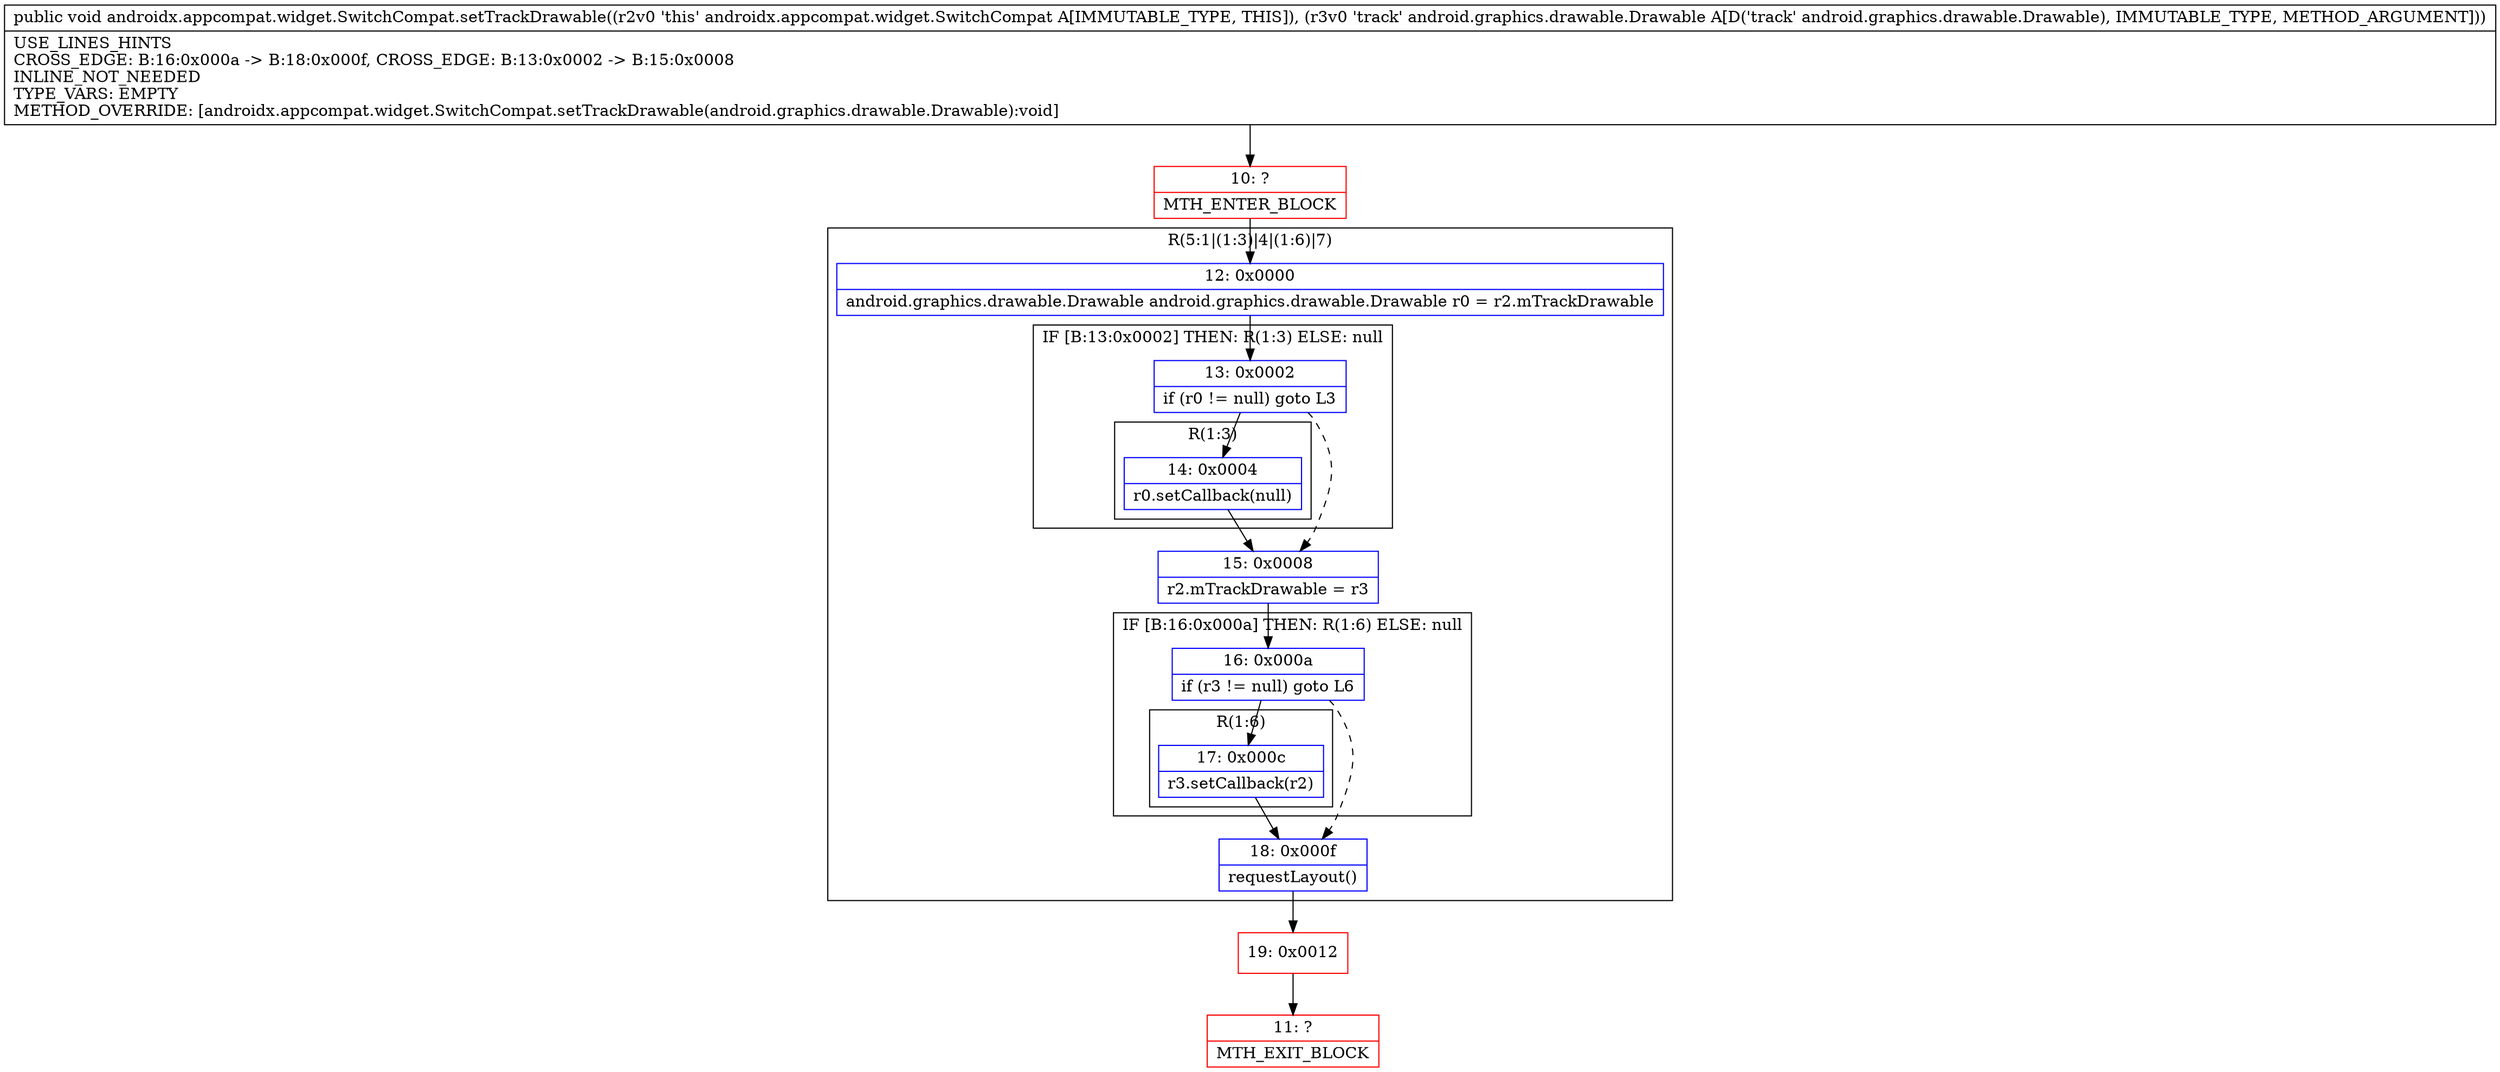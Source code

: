 digraph "CFG forandroidx.appcompat.widget.SwitchCompat.setTrackDrawable(Landroid\/graphics\/drawable\/Drawable;)V" {
subgraph cluster_Region_135318443 {
label = "R(5:1|(1:3)|4|(1:6)|7)";
node [shape=record,color=blue];
Node_12 [shape=record,label="{12\:\ 0x0000|android.graphics.drawable.Drawable android.graphics.drawable.Drawable r0 = r2.mTrackDrawable\l}"];
subgraph cluster_IfRegion_1096945170 {
label = "IF [B:13:0x0002] THEN: R(1:3) ELSE: null";
node [shape=record,color=blue];
Node_13 [shape=record,label="{13\:\ 0x0002|if (r0 != null) goto L3\l}"];
subgraph cluster_Region_1053380918 {
label = "R(1:3)";
node [shape=record,color=blue];
Node_14 [shape=record,label="{14\:\ 0x0004|r0.setCallback(null)\l}"];
}
}
Node_15 [shape=record,label="{15\:\ 0x0008|r2.mTrackDrawable = r3\l}"];
subgraph cluster_IfRegion_798446991 {
label = "IF [B:16:0x000a] THEN: R(1:6) ELSE: null";
node [shape=record,color=blue];
Node_16 [shape=record,label="{16\:\ 0x000a|if (r3 != null) goto L6\l}"];
subgraph cluster_Region_886974435 {
label = "R(1:6)";
node [shape=record,color=blue];
Node_17 [shape=record,label="{17\:\ 0x000c|r3.setCallback(r2)\l}"];
}
}
Node_18 [shape=record,label="{18\:\ 0x000f|requestLayout()\l}"];
}
Node_10 [shape=record,color=red,label="{10\:\ ?|MTH_ENTER_BLOCK\l}"];
Node_19 [shape=record,color=red,label="{19\:\ 0x0012}"];
Node_11 [shape=record,color=red,label="{11\:\ ?|MTH_EXIT_BLOCK\l}"];
MethodNode[shape=record,label="{public void androidx.appcompat.widget.SwitchCompat.setTrackDrawable((r2v0 'this' androidx.appcompat.widget.SwitchCompat A[IMMUTABLE_TYPE, THIS]), (r3v0 'track' android.graphics.drawable.Drawable A[D('track' android.graphics.drawable.Drawable), IMMUTABLE_TYPE, METHOD_ARGUMENT]))  | USE_LINES_HINTS\lCROSS_EDGE: B:16:0x000a \-\> B:18:0x000f, CROSS_EDGE: B:13:0x0002 \-\> B:15:0x0008\lINLINE_NOT_NEEDED\lTYPE_VARS: EMPTY\lMETHOD_OVERRIDE: [androidx.appcompat.widget.SwitchCompat.setTrackDrawable(android.graphics.drawable.Drawable):void]\l}"];
MethodNode -> Node_10;Node_12 -> Node_13;
Node_13 -> Node_14;
Node_13 -> Node_15[style=dashed];
Node_14 -> Node_15;
Node_15 -> Node_16;
Node_16 -> Node_17;
Node_16 -> Node_18[style=dashed];
Node_17 -> Node_18;
Node_18 -> Node_19;
Node_10 -> Node_12;
Node_19 -> Node_11;
}


